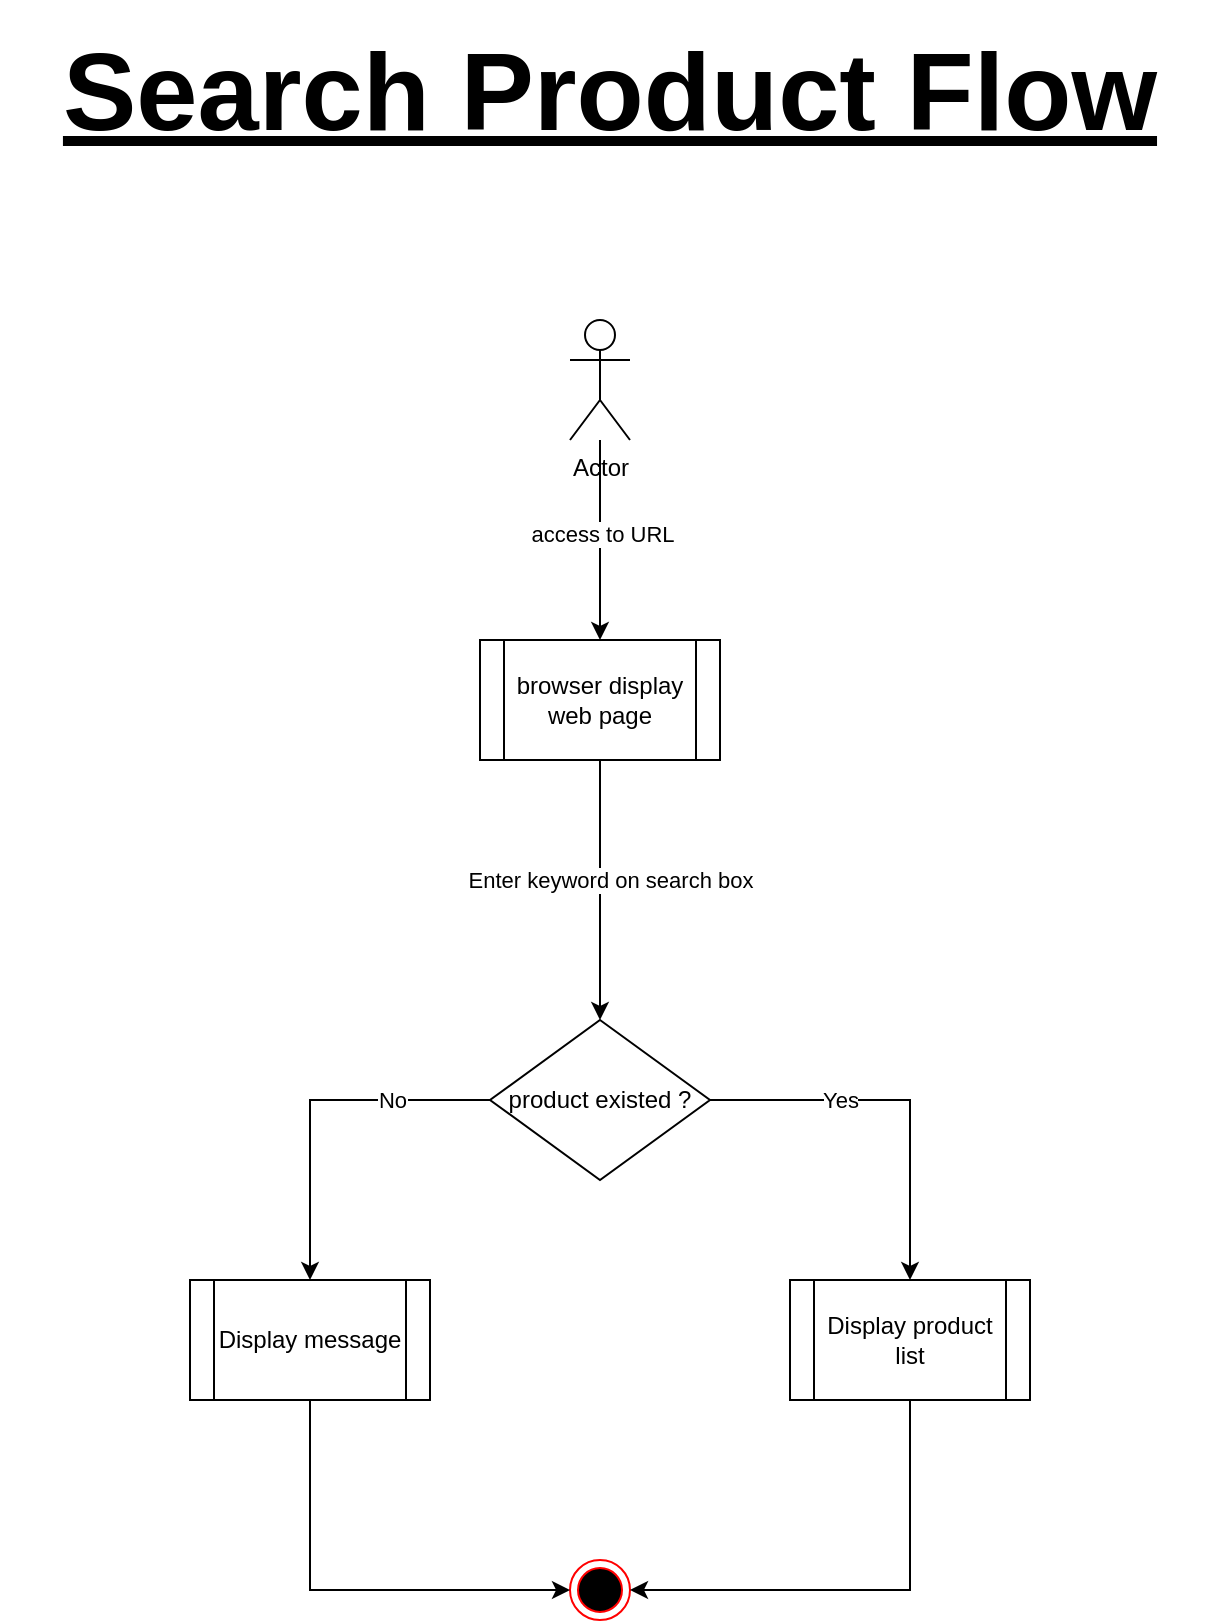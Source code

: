 <mxfile version="28.2.7">
  <diagram name="Page-1" id="H02uzHKEFQszzqBioiaS">
    <mxGraphModel dx="2209" dy="1237" grid="1" gridSize="10" guides="1" tooltips="1" connect="1" arrows="1" fold="1" page="1" pageScale="1" pageWidth="850" pageHeight="1100" math="0" shadow="0">
      <root>
        <mxCell id="0" />
        <mxCell id="1" parent="0" />
        <mxCell id="IF32OpQBX9pqOJ0U7GOp-1" value="Actor" style="shape=umlActor;verticalLabelPosition=bottom;verticalAlign=top;html=1;outlineConnect=0;" vertex="1" parent="1">
          <mxGeometry x="425" y="240" width="30" height="60" as="geometry" />
        </mxCell>
        <mxCell id="IF32OpQBX9pqOJ0U7GOp-2" value="" style="endArrow=classic;html=1;rounded=0;" edge="1" parent="1" source="IF32OpQBX9pqOJ0U7GOp-1" target="IF32OpQBX9pqOJ0U7GOp-6">
          <mxGeometry width="50" height="50" relative="1" as="geometry">
            <mxPoint x="195" y="410" as="sourcePoint" />
            <mxPoint x="395" y="360" as="targetPoint" />
          </mxGeometry>
        </mxCell>
        <mxCell id="IF32OpQBX9pqOJ0U7GOp-3" value="access to URL" style="edgeLabel;html=1;align=center;verticalAlign=middle;resizable=0;points=[];" vertex="1" connectable="0" parent="IF32OpQBX9pqOJ0U7GOp-2">
          <mxGeometry x="-0.07" y="1" relative="1" as="geometry">
            <mxPoint as="offset" />
          </mxGeometry>
        </mxCell>
        <mxCell id="IF32OpQBX9pqOJ0U7GOp-6" value="browser display web page" style="shape=process;whiteSpace=wrap;html=1;backgroundOutline=1;" vertex="1" parent="1">
          <mxGeometry x="380" y="400" width="120" height="60" as="geometry" />
        </mxCell>
        <mxCell id="IF32OpQBX9pqOJ0U7GOp-8" value="product existed ?" style="rhombus;whiteSpace=wrap;html=1;" vertex="1" parent="1">
          <mxGeometry x="385" y="590" width="110" height="80" as="geometry" />
        </mxCell>
        <mxCell id="IF32OpQBX9pqOJ0U7GOp-9" value="" style="endArrow=classic;html=1;rounded=0;exitX=0.5;exitY=1;exitDx=0;exitDy=0;" edge="1" parent="1" source="IF32OpQBX9pqOJ0U7GOp-6" target="IF32OpQBX9pqOJ0U7GOp-8">
          <mxGeometry width="50" height="50" relative="1" as="geometry">
            <mxPoint x="725" y="360" as="sourcePoint" />
            <mxPoint x="695" y="430" as="targetPoint" />
            <Array as="points" />
          </mxGeometry>
        </mxCell>
        <mxCell id="IF32OpQBX9pqOJ0U7GOp-10" value="Enter keyword on search box" style="edgeLabel;html=1;align=center;verticalAlign=middle;resizable=0;points=[];" vertex="1" connectable="0" parent="IF32OpQBX9pqOJ0U7GOp-9">
          <mxGeometry x="-0.363" y="-2" relative="1" as="geometry">
            <mxPoint x="7" y="18" as="offset" />
          </mxGeometry>
        </mxCell>
        <mxCell id="IF32OpQBX9pqOJ0U7GOp-20" value="Search Product Flow" style="text;html=1;whiteSpace=wrap;strokeColor=none;fillColor=none;align=center;verticalAlign=middle;rounded=0;fontSize=55;fontStyle=5" vertex="1" parent="1">
          <mxGeometry x="140" y="80" width="610" height="90" as="geometry" />
        </mxCell>
        <mxCell id="IF32OpQBX9pqOJ0U7GOp-21" value="" style="ellipse;html=1;shape=endState;fillColor=#000000;strokeColor=#ff0000;" vertex="1" parent="1">
          <mxGeometry x="425" y="860" width="30" height="30" as="geometry" />
        </mxCell>
        <mxCell id="IF32OpQBX9pqOJ0U7GOp-33" value="Display message" style="shape=process;whiteSpace=wrap;html=1;backgroundOutline=1;" vertex="1" parent="1">
          <mxGeometry x="235" y="720" width="120" height="60" as="geometry" />
        </mxCell>
        <mxCell id="IF32OpQBX9pqOJ0U7GOp-36" value="" style="endArrow=classic;html=1;rounded=0;exitX=0.5;exitY=1;exitDx=0;exitDy=0;entryX=0;entryY=0.5;entryDx=0;entryDy=0;" edge="1" parent="1" source="IF32OpQBX9pqOJ0U7GOp-33" target="IF32OpQBX9pqOJ0U7GOp-21">
          <mxGeometry width="50" height="50" relative="1" as="geometry">
            <mxPoint x="595" y="930" as="sourcePoint" />
            <mxPoint x="896" y="1012" as="targetPoint" />
            <mxPoint as="offset" />
            <Array as="points">
              <mxPoint x="295" y="875" />
            </Array>
          </mxGeometry>
        </mxCell>
        <mxCell id="IF32OpQBX9pqOJ0U7GOp-37" value="" style="endArrow=classic;html=1;rounded=0;exitX=0;exitY=0.5;exitDx=0;exitDy=0;entryX=0.5;entryY=0;entryDx=0;entryDy=0;" edge="1" parent="1" source="IF32OpQBX9pqOJ0U7GOp-8" target="IF32OpQBX9pqOJ0U7GOp-33">
          <mxGeometry width="50" height="50" relative="1" as="geometry">
            <mxPoint x="675" y="780" as="sourcePoint" />
            <mxPoint x="976" y="862" as="targetPoint" />
            <mxPoint as="offset" />
            <Array as="points">
              <mxPoint x="295" y="630" />
            </Array>
          </mxGeometry>
        </mxCell>
        <mxCell id="IF32OpQBX9pqOJ0U7GOp-38" value="No" style="edgeLabel;html=1;align=center;verticalAlign=middle;resizable=0;points=[];" vertex="1" connectable="0" parent="IF32OpQBX9pqOJ0U7GOp-37">
          <mxGeometry x="-0.03" y="1" relative="1" as="geometry">
            <mxPoint x="38" y="-1" as="offset" />
          </mxGeometry>
        </mxCell>
        <mxCell id="IF32OpQBX9pqOJ0U7GOp-41" value="" style="endArrow=classic;html=1;rounded=0;entryX=1;entryY=0.5;entryDx=0;entryDy=0;exitX=0.5;exitY=1;exitDx=0;exitDy=0;" edge="1" parent="1" source="IF32OpQBX9pqOJ0U7GOp-42" target="IF32OpQBX9pqOJ0U7GOp-21">
          <mxGeometry width="50" height="50" relative="1" as="geometry">
            <mxPoint x="625" y="840" as="sourcePoint" />
            <mxPoint x="412" y="1041" as="targetPoint" />
            <mxPoint as="offset" />
            <Array as="points">
              <mxPoint x="595" y="875" />
            </Array>
          </mxGeometry>
        </mxCell>
        <mxCell id="IF32OpQBX9pqOJ0U7GOp-42" value="Display product list" style="shape=process;whiteSpace=wrap;html=1;backgroundOutline=1;" vertex="1" parent="1">
          <mxGeometry x="535" y="720" width="120" height="60" as="geometry" />
        </mxCell>
        <mxCell id="IF32OpQBX9pqOJ0U7GOp-43" value="" style="endArrow=classic;html=1;rounded=0;entryX=0.5;entryY=0;entryDx=0;entryDy=0;exitX=1;exitY=0.5;exitDx=0;exitDy=0;" edge="1" parent="1" source="IF32OpQBX9pqOJ0U7GOp-8" target="IF32OpQBX9pqOJ0U7GOp-42">
          <mxGeometry width="50" height="50" relative="1" as="geometry">
            <mxPoint x="688" y="990" as="sourcePoint" />
            <mxPoint x="525" y="1211" as="targetPoint" />
            <mxPoint as="offset" />
            <Array as="points">
              <mxPoint x="595" y="630" />
            </Array>
          </mxGeometry>
        </mxCell>
        <mxCell id="IF32OpQBX9pqOJ0U7GOp-44" value="Yes" style="edgeLabel;html=1;align=center;verticalAlign=middle;resizable=0;points=[];" vertex="1" connectable="0" parent="IF32OpQBX9pqOJ0U7GOp-43">
          <mxGeometry x="-0.319" relative="1" as="geometry">
            <mxPoint as="offset" />
          </mxGeometry>
        </mxCell>
      </root>
    </mxGraphModel>
  </diagram>
</mxfile>

